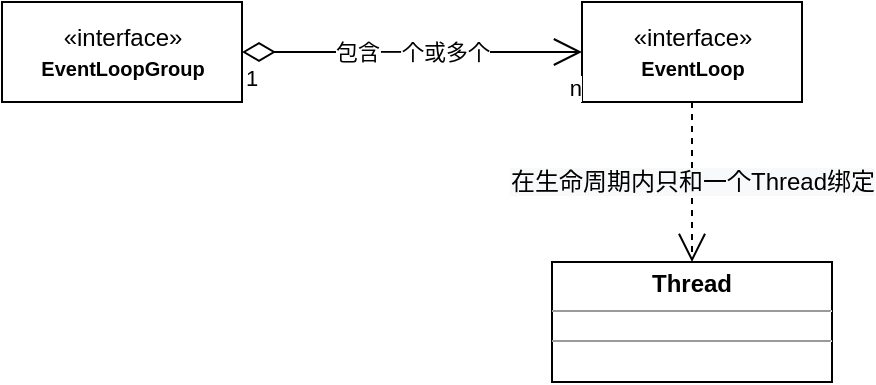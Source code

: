 <mxfile version="15.9.6" type="github">
  <diagram id="M0IOXi-CXH-aR9BiblOt" name="第 1 页">
    <mxGraphModel dx="1185" dy="657" grid="1" gridSize="10" guides="1" tooltips="1" connect="1" arrows="1" fold="1" page="1" pageScale="1" pageWidth="827" pageHeight="1169" math="0" shadow="0">
      <root>
        <mxCell id="0" />
        <mxCell id="1" parent="0" />
        <mxCell id="SEXucr9hh-r1ybUsyOzy-1" value="«interface»&lt;br&gt;&lt;font size=&quot;1&quot;&gt;&lt;b&gt;EventLoopGroup&lt;/b&gt;&lt;/font&gt;" style="html=1;" vertex="1" parent="1">
          <mxGeometry x="150" y="200" width="120" height="50" as="geometry" />
        </mxCell>
        <mxCell id="SEXucr9hh-r1ybUsyOzy-2" value="«interface»&lt;br&gt;&lt;font size=&quot;1&quot;&gt;&lt;b&gt;EventLoop&lt;/b&gt;&lt;/font&gt;" style="html=1;" vertex="1" parent="1">
          <mxGeometry x="440" y="200" width="110" height="50" as="geometry" />
        </mxCell>
        <mxCell id="SEXucr9hh-r1ybUsyOzy-4" value="包含一个或多个" style="endArrow=open;html=1;endSize=12;startArrow=diamondThin;startSize=14;startFill=0;edgeStyle=orthogonalEdgeStyle;rounded=0;entryX=0;entryY=0.5;entryDx=0;entryDy=0;exitX=1;exitY=0.5;exitDx=0;exitDy=0;" edge="1" parent="1" source="SEXucr9hh-r1ybUsyOzy-1" target="SEXucr9hh-r1ybUsyOzy-2">
          <mxGeometry relative="1" as="geometry">
            <mxPoint x="270" y="220" as="sourcePoint" />
            <mxPoint x="400" y="220" as="targetPoint" />
          </mxGeometry>
        </mxCell>
        <mxCell id="SEXucr9hh-r1ybUsyOzy-5" value="1" style="edgeLabel;resizable=0;html=1;align=left;verticalAlign=top;" connectable="0" vertex="1" parent="SEXucr9hh-r1ybUsyOzy-4">
          <mxGeometry x="-1" relative="1" as="geometry" />
        </mxCell>
        <mxCell id="SEXucr9hh-r1ybUsyOzy-6" value="n" style="edgeLabel;resizable=0;html=1;align=right;verticalAlign=top;" connectable="0" vertex="1" parent="SEXucr9hh-r1ybUsyOzy-4">
          <mxGeometry x="1" relative="1" as="geometry">
            <mxPoint y="5" as="offset" />
          </mxGeometry>
        </mxCell>
        <mxCell id="SEXucr9hh-r1ybUsyOzy-8" value="&lt;p style=&quot;margin: 0px ; margin-top: 4px ; text-align: center&quot;&gt;&lt;b&gt;Thread&lt;/b&gt;&lt;/p&gt;&lt;hr size=&quot;1&quot;&gt;&lt;div style=&quot;height: 2px&quot;&gt;&lt;/div&gt;&lt;hr size=&quot;1&quot;&gt;&lt;div style=&quot;height: 2px&quot;&gt;&lt;/div&gt;" style="verticalAlign=top;align=left;overflow=fill;fontSize=12;fontFamily=Helvetica;html=1;" vertex="1" parent="1">
          <mxGeometry x="425" y="330" width="140" height="60" as="geometry" />
        </mxCell>
        <mxCell id="SEXucr9hh-r1ybUsyOzy-13" value="&lt;span style=&quot;font-size: 12px ; background-color: rgb(248 , 249 , 250)&quot;&gt;在生命周期内只和一个Thread绑定&lt;/span&gt;" style="endArrow=open;endSize=12;dashed=1;rounded=0;exitX=0.5;exitY=1;exitDx=0;exitDy=0;entryX=0.5;entryY=0;entryDx=0;entryDy=0;html=1;" edge="1" parent="1" source="SEXucr9hh-r1ybUsyOzy-2" target="SEXucr9hh-r1ybUsyOzy-8">
          <mxGeometry width="160" relative="1" as="geometry">
            <mxPoint x="230" y="340" as="sourcePoint" />
            <mxPoint x="500" y="300" as="targetPoint" />
          </mxGeometry>
        </mxCell>
      </root>
    </mxGraphModel>
  </diagram>
</mxfile>

